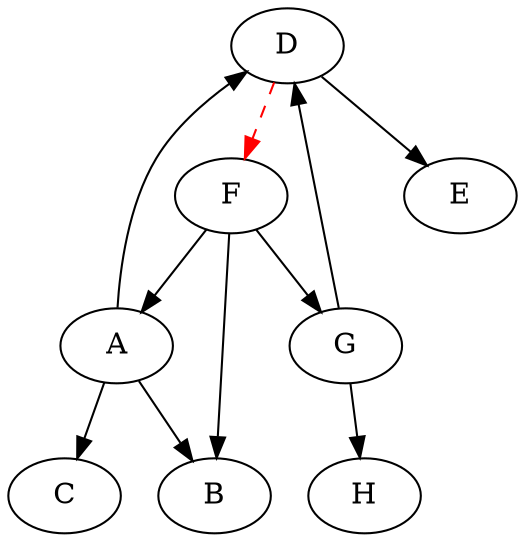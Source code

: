 digraph {
	D [label="D"];
	F [label="F"];
	H [label="H"];
	A [label="A"];
	E [label="E"];
	G [label="G"];
	C [label="C"];
	B [label="B"];
	
	A -> C;
	A -> B;
	D -> E;
	D -> F [style="dashed", color="red"];
	F -> A;
	F -> G;
	F -> B;
	A -> D;
	G -> H;
	G -> D;
}